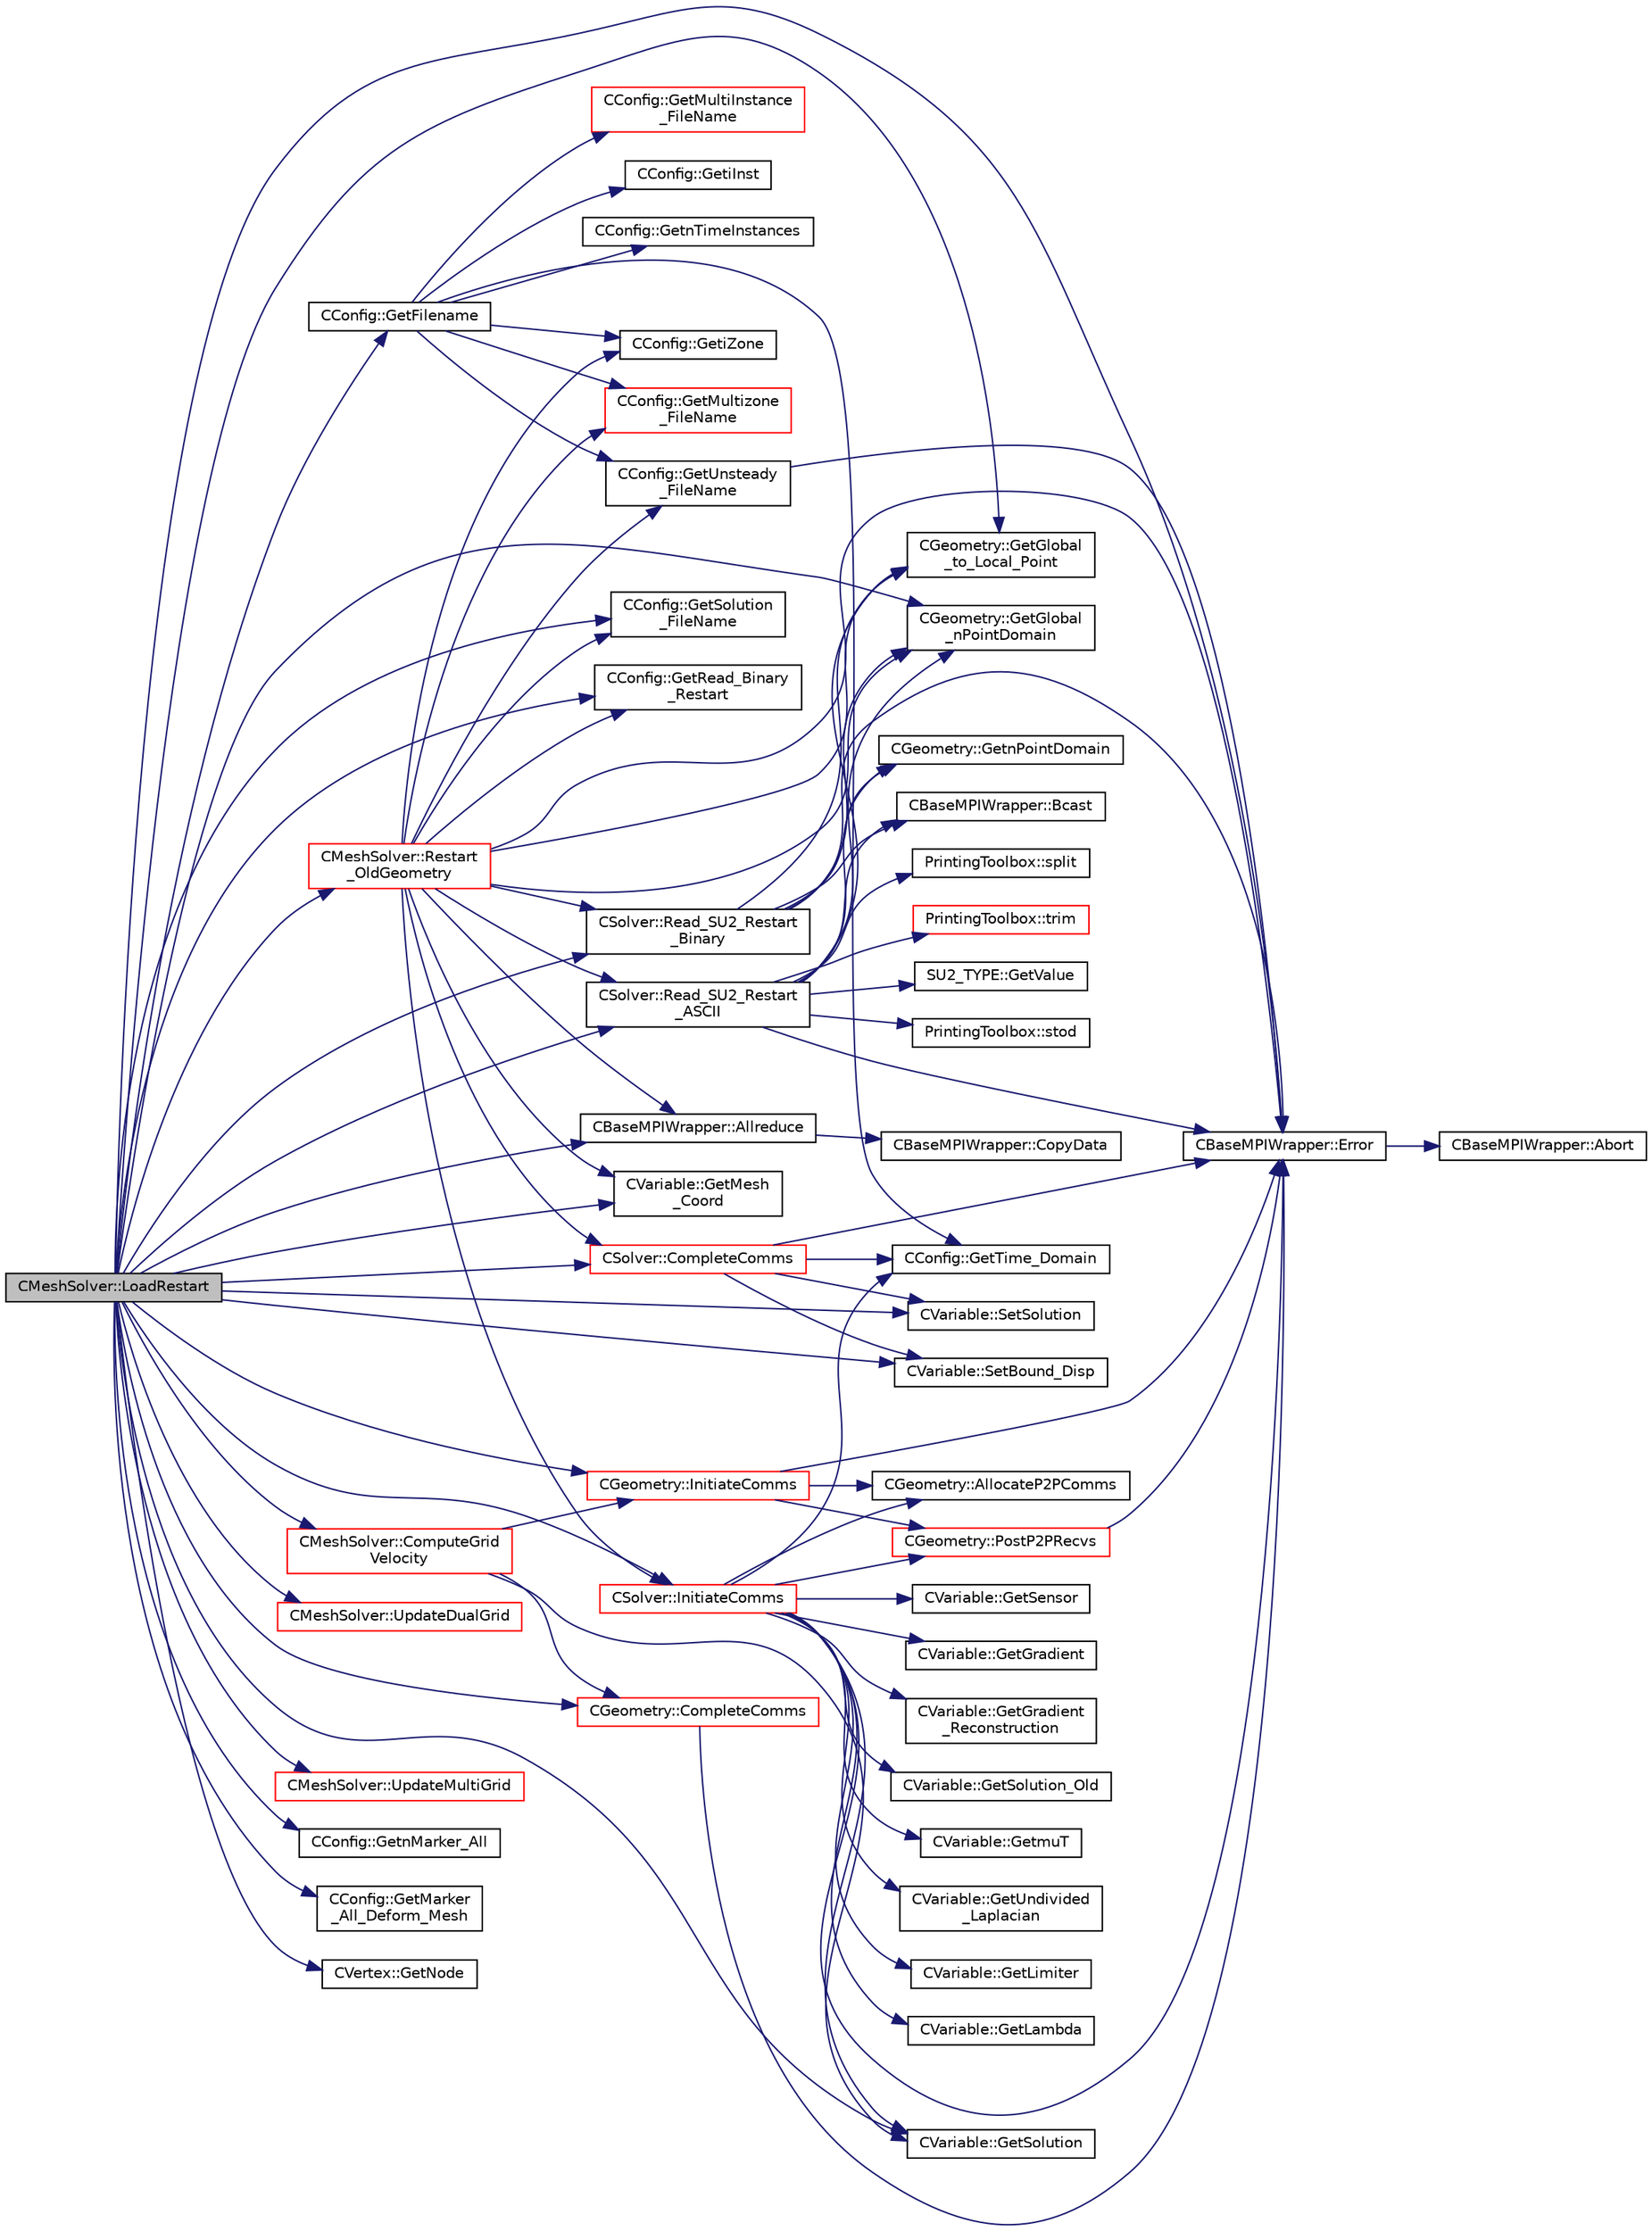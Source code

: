 digraph "CMeshSolver::LoadRestart"
{
  edge [fontname="Helvetica",fontsize="10",labelfontname="Helvetica",labelfontsize="10"];
  node [fontname="Helvetica",fontsize="10",shape=record];
  rankdir="LR";
  Node333 [label="CMeshSolver::LoadRestart",height=0.2,width=0.4,color="black", fillcolor="grey75", style="filled", fontcolor="black"];
  Node333 -> Node334 [color="midnightblue",fontsize="10",style="solid",fontname="Helvetica"];
  Node334 [label="CConfig::GetSolution\l_FileName",height=0.2,width=0.4,color="black", fillcolor="white", style="filled",URL="$class_c_config.html#a90d768708abc0f55180279efbea01485",tooltip="Get the name of the file with the solution of the flow problem. "];
  Node333 -> Node335 [color="midnightblue",fontsize="10",style="solid",fontname="Helvetica"];
  Node335 [label="CConfig::GetFilename",height=0.2,width=0.4,color="black", fillcolor="white", style="filled",URL="$class_c_config.html#a71b8b08c6c1ba23c9ba1ed687bb635dc",tooltip="Add any numbers necessary to the filename (iteration number, zone ID ...) "];
  Node335 -> Node336 [color="midnightblue",fontsize="10",style="solid",fontname="Helvetica"];
  Node336 [label="CConfig::GetMultizone\l_FileName",height=0.2,width=0.4,color="red", fillcolor="white", style="filled",URL="$class_c_config.html#af4d81fc4ec805bb4a89f3739048d8824",tooltip="Append the zone index to the restart or the solution files. "];
  Node335 -> Node339 [color="midnightblue",fontsize="10",style="solid",fontname="Helvetica"];
  Node339 [label="CConfig::GetiZone",height=0.2,width=0.4,color="black", fillcolor="white", style="filled",URL="$class_c_config.html#ac09e21f44792b38adb3f933a4426b25f",tooltip="Provides the number of varaibles. "];
  Node335 -> Node340 [color="midnightblue",fontsize="10",style="solid",fontname="Helvetica"];
  Node340 [label="CConfig::GetnTimeInstances",height=0.2,width=0.4,color="black", fillcolor="white", style="filled",URL="$class_c_config.html#a2e52fd45c8b5179c9cb3ce5fff935f11",tooltip="Retrieves the number of periodic time instances for Harmonic Balance. "];
  Node335 -> Node341 [color="midnightblue",fontsize="10",style="solid",fontname="Helvetica"];
  Node341 [label="CConfig::GetMultiInstance\l_FileName",height=0.2,width=0.4,color="red", fillcolor="white", style="filled",URL="$class_c_config.html#aa09a28009de12d84ac2e640489bc70fe",tooltip="Append the instance index to the restart or the solution files. "];
  Node335 -> Node342 [color="midnightblue",fontsize="10",style="solid",fontname="Helvetica"];
  Node342 [label="CConfig::GetiInst",height=0.2,width=0.4,color="black", fillcolor="white", style="filled",URL="$class_c_config.html#a13643de8d58ed6b848b193eae54c97e8",tooltip="Get the current instance. "];
  Node335 -> Node343 [color="midnightblue",fontsize="10",style="solid",fontname="Helvetica"];
  Node343 [label="CConfig::GetTime_Domain",height=0.2,width=0.4,color="black", fillcolor="white", style="filled",URL="$class_c_config.html#a6a11350b3c8d7577318be43cda6f7292",tooltip="Check if the multizone problem is solved for time domain. "];
  Node335 -> Node344 [color="midnightblue",fontsize="10",style="solid",fontname="Helvetica"];
  Node344 [label="CConfig::GetUnsteady\l_FileName",height=0.2,width=0.4,color="black", fillcolor="white", style="filled",URL="$class_c_config.html#a58c909cea24176adb2b2e9115fa6de7f",tooltip="Augment the input filename with the iteration number for an unsteady file. "];
  Node344 -> Node345 [color="midnightblue",fontsize="10",style="solid",fontname="Helvetica"];
  Node345 [label="CBaseMPIWrapper::Error",height=0.2,width=0.4,color="black", fillcolor="white", style="filled",URL="$class_c_base_m_p_i_wrapper.html#a04457c47629bda56704e6a8804833eeb"];
  Node345 -> Node346 [color="midnightblue",fontsize="10",style="solid",fontname="Helvetica"];
  Node346 [label="CBaseMPIWrapper::Abort",height=0.2,width=0.4,color="black", fillcolor="white", style="filled",URL="$class_c_base_m_p_i_wrapper.html#a21ef5681e2acb532d345e9bab173ef07"];
  Node333 -> Node347 [color="midnightblue",fontsize="10",style="solid",fontname="Helvetica"];
  Node347 [label="CConfig::GetRead_Binary\l_Restart",height=0.2,width=0.4,color="black", fillcolor="white", style="filled",URL="$class_c_config.html#a37f4ffc9f97f54715ea40e411e60670f",tooltip="Flag for whether binary SU2 native restart files are read. "];
  Node333 -> Node348 [color="midnightblue",fontsize="10",style="solid",fontname="Helvetica"];
  Node348 [label="CSolver::Read_SU2_Restart\l_Binary",height=0.2,width=0.4,color="black", fillcolor="white", style="filled",URL="$class_c_solver.html#a7eb29d1b014277fe6fdba3a276acc67d",tooltip="Read a native SU2 restart file in binary format. "];
  Node348 -> Node345 [color="midnightblue",fontsize="10",style="solid",fontname="Helvetica"];
  Node348 -> Node349 [color="midnightblue",fontsize="10",style="solid",fontname="Helvetica"];
  Node349 [label="CGeometry::GetnPointDomain",height=0.2,width=0.4,color="black", fillcolor="white", style="filled",URL="$class_c_geometry.html#a4fc7de3bff7b6f8c35717016d6f8fcb2",tooltip="Get number of real points (that belong to the domain). "];
  Node348 -> Node350 [color="midnightblue",fontsize="10",style="solid",fontname="Helvetica"];
  Node350 [label="CBaseMPIWrapper::Bcast",height=0.2,width=0.4,color="black", fillcolor="white", style="filled",URL="$class_c_base_m_p_i_wrapper.html#ae816a2f124ea5ae95337418462514df5"];
  Node348 -> Node351 [color="midnightblue",fontsize="10",style="solid",fontname="Helvetica"];
  Node351 [label="CGeometry::GetGlobal\l_nPointDomain",height=0.2,width=0.4,color="black", fillcolor="white", style="filled",URL="$class_c_geometry.html#a22f1fbc70d2133f1d1924cc7b56caee9",tooltip="A virtual member. "];
  Node348 -> Node352 [color="midnightblue",fontsize="10",style="solid",fontname="Helvetica"];
  Node352 [label="CGeometry::GetGlobal\l_to_Local_Point",height=0.2,width=0.4,color="black", fillcolor="white", style="filled",URL="$class_c_geometry.html#af8c9098e9da9a7c6c86d7316fe76230f",tooltip="A virtual member. "];
  Node333 -> Node353 [color="midnightblue",fontsize="10",style="solid",fontname="Helvetica"];
  Node353 [label="CSolver::Read_SU2_Restart\l_ASCII",height=0.2,width=0.4,color="black", fillcolor="white", style="filled",URL="$class_c_solver.html#ac5d5660eff53510f678a3aa122130585",tooltip="Read a native SU2 restart file in ASCII format. "];
  Node353 -> Node345 [color="midnightblue",fontsize="10",style="solid",fontname="Helvetica"];
  Node353 -> Node350 [color="midnightblue",fontsize="10",style="solid",fontname="Helvetica"];
  Node353 -> Node354 [color="midnightblue",fontsize="10",style="solid",fontname="Helvetica"];
  Node354 [label="PrintingToolbox::split",height=0.2,width=0.4,color="black", fillcolor="white", style="filled",URL="$namespace_printing_toolbox.html#abd4b09ef601c48797157b3576d4c7141"];
  Node353 -> Node355 [color="midnightblue",fontsize="10",style="solid",fontname="Helvetica"];
  Node355 [label="PrintingToolbox::trim",height=0.2,width=0.4,color="red", fillcolor="white", style="filled",URL="$namespace_printing_toolbox.html#a8d3bf1566f372942cfb12952d4fca751"];
  Node353 -> Node349 [color="midnightblue",fontsize="10",style="solid",fontname="Helvetica"];
  Node353 -> Node351 [color="midnightblue",fontsize="10",style="solid",fontname="Helvetica"];
  Node353 -> Node352 [color="midnightblue",fontsize="10",style="solid",fontname="Helvetica"];
  Node353 -> Node338 [color="midnightblue",fontsize="10",style="solid",fontname="Helvetica"];
  Node338 [label="SU2_TYPE::GetValue",height=0.2,width=0.4,color="black", fillcolor="white", style="filled",URL="$namespace_s_u2___t_y_p_e.html#a0ed43473f5a450ce028d088427bf10cb",tooltip="Get the (primitive) value of the datatype (needs to be implemented for each new type). "];
  Node353 -> Node358 [color="midnightblue",fontsize="10",style="solid",fontname="Helvetica"];
  Node358 [label="PrintingToolbox::stod",height=0.2,width=0.4,color="black", fillcolor="white", style="filled",URL="$namespace_printing_toolbox.html#a8847e43f5ff9dd98f59658edce9da4d6"];
  Node333 -> Node351 [color="midnightblue",fontsize="10",style="solid",fontname="Helvetica"];
  Node333 -> Node352 [color="midnightblue",fontsize="10",style="solid",fontname="Helvetica"];
  Node333 -> Node359 [color="midnightblue",fontsize="10",style="solid",fontname="Helvetica"];
  Node359 [label="CVariable::GetMesh\l_Coord",height=0.2,width=0.4,color="black", fillcolor="white", style="filled",URL="$class_c_variable.html#afe97b312c0685a1975a41b915f5d327a",tooltip="A virtual member. Get the value of the undeformed coordinates. "];
  Node333 -> Node360 [color="midnightblue",fontsize="10",style="solid",fontname="Helvetica"];
  Node360 [label="CVariable::SetSolution",height=0.2,width=0.4,color="black", fillcolor="white", style="filled",URL="$class_c_variable.html#a22fbbd7bc6491672843000644a05c6a5",tooltip="Set the value of the solution, all variables. "];
  Node333 -> Node361 [color="midnightblue",fontsize="10",style="solid",fontname="Helvetica"];
  Node361 [label="CBaseMPIWrapper::Allreduce",height=0.2,width=0.4,color="black", fillcolor="white", style="filled",URL="$class_c_base_m_p_i_wrapper.html#a637b6fd917a8ca91ce748ba88e0d66b6"];
  Node361 -> Node362 [color="midnightblue",fontsize="10",style="solid",fontname="Helvetica"];
  Node362 [label="CBaseMPIWrapper::CopyData",height=0.2,width=0.4,color="black", fillcolor="white", style="filled",URL="$class_c_base_m_p_i_wrapper.html#a4725cc1dd65b161b483e812a538a5e36"];
  Node333 -> Node345 [color="midnightblue",fontsize="10",style="solid",fontname="Helvetica"];
  Node333 -> Node363 [color="midnightblue",fontsize="10",style="solid",fontname="Helvetica"];
  Node363 [label="CSolver::InitiateComms",height=0.2,width=0.4,color="red", fillcolor="white", style="filled",URL="$class_c_solver.html#a68ef94bc50683bd1f1d750b4a8cb7351",tooltip="Routine to load a solver quantity into the data structures for MPI point-to-point communication and t..."];
  Node363 -> Node343 [color="midnightblue",fontsize="10",style="solid",fontname="Helvetica"];
  Node363 -> Node345 [color="midnightblue",fontsize="10",style="solid",fontname="Helvetica"];
  Node363 -> Node364 [color="midnightblue",fontsize="10",style="solid",fontname="Helvetica"];
  Node364 [label="CGeometry::AllocateP2PComms",height=0.2,width=0.4,color="black", fillcolor="white", style="filled",URL="$class_c_geometry.html#ab8d78a9f4017431b7542e154f58a7e63",tooltip="Routine to allocate buffers for point-to-point MPI communications. Also called to dynamically realloc..."];
  Node363 -> Node365 [color="midnightblue",fontsize="10",style="solid",fontname="Helvetica"];
  Node365 [label="CGeometry::PostP2PRecvs",height=0.2,width=0.4,color="red", fillcolor="white", style="filled",URL="$class_c_geometry.html#a35dd847b43dad069e3d73e376a0f32fb",tooltip="Routine to launch non-blocking recvs only for all point-to-point communication with neighboring parti..."];
  Node365 -> Node345 [color="midnightblue",fontsize="10",style="solid",fontname="Helvetica"];
  Node363 -> Node367 [color="midnightblue",fontsize="10",style="solid",fontname="Helvetica"];
  Node367 [label="CVariable::GetSolution",height=0.2,width=0.4,color="black", fillcolor="white", style="filled",URL="$class_c_variable.html#a261483e39c23c1de7cb9aea7e917c121",tooltip="Get the solution. "];
  Node363 -> Node368 [color="midnightblue",fontsize="10",style="solid",fontname="Helvetica"];
  Node368 [label="CVariable::GetSolution_Old",height=0.2,width=0.4,color="black", fillcolor="white", style="filled",URL="$class_c_variable.html#a70a9df6b6cc631f9c3b9a3ef7b3ecfe4",tooltip="Get the old solution of the problem (Runge-Kutta method) "];
  Node363 -> Node369 [color="midnightblue",fontsize="10",style="solid",fontname="Helvetica"];
  Node369 [label="CVariable::GetmuT",height=0.2,width=0.4,color="black", fillcolor="white", style="filled",URL="$class_c_variable.html#ad35ee29420764dda0bbb574f7a7253e7",tooltip="Get the value of the eddy viscosity. "];
  Node363 -> Node370 [color="midnightblue",fontsize="10",style="solid",fontname="Helvetica"];
  Node370 [label="CVariable::GetUndivided\l_Laplacian",height=0.2,width=0.4,color="black", fillcolor="white", style="filled",URL="$class_c_variable.html#a1dd90f7826e65b6b9fe15becaf82b1af",tooltip="Get the undivided laplacian of the solution. "];
  Node363 -> Node371 [color="midnightblue",fontsize="10",style="solid",fontname="Helvetica"];
  Node371 [label="CVariable::GetLimiter",height=0.2,width=0.4,color="black", fillcolor="white", style="filled",URL="$class_c_variable.html#a9575966f5c250fca5f6c6ff4f2dd7558",tooltip="Get the value of the slope limiter. "];
  Node363 -> Node372 [color="midnightblue",fontsize="10",style="solid",fontname="Helvetica"];
  Node372 [label="CVariable::GetLambda",height=0.2,width=0.4,color="black", fillcolor="white", style="filled",URL="$class_c_variable.html#af0b6afbd2666eab791d902f50fc3e869",tooltip="Get the value of the spectral radius. "];
  Node363 -> Node373 [color="midnightblue",fontsize="10",style="solid",fontname="Helvetica"];
  Node373 [label="CVariable::GetSensor",height=0.2,width=0.4,color="black", fillcolor="white", style="filled",URL="$class_c_variable.html#afec545423f883bcd961ac9f1e5d18dd2",tooltip="Get the pressure sensor. "];
  Node363 -> Node374 [color="midnightblue",fontsize="10",style="solid",fontname="Helvetica"];
  Node374 [label="CVariable::GetGradient",height=0.2,width=0.4,color="black", fillcolor="white", style="filled",URL="$class_c_variable.html#a7b58da4a928d622e7c2d4b4db047769d",tooltip="Get the value of the solution gradient. "];
  Node363 -> Node375 [color="midnightblue",fontsize="10",style="solid",fontname="Helvetica"];
  Node375 [label="CVariable::GetGradient\l_Reconstruction",height=0.2,width=0.4,color="black", fillcolor="white", style="filled",URL="$class_c_variable.html#a977f02338e95faf16da03dceb858d21b",tooltip="Get the value of the primitive gradient for MUSCL reconstruction. "];
  Node333 -> Node390 [color="midnightblue",fontsize="10",style="solid",fontname="Helvetica"];
  Node390 [label="CSolver::CompleteComms",height=0.2,width=0.4,color="red", fillcolor="white", style="filled",URL="$class_c_solver.html#a8d3046ad54e177f0705a2bff99c1cf16",tooltip="Routine to complete the set of non-blocking communications launched by InitiateComms() and unpacking ..."];
  Node390 -> Node360 [color="midnightblue",fontsize="10",style="solid",fontname="Helvetica"];
  Node390 -> Node343 [color="midnightblue",fontsize="10",style="solid",fontname="Helvetica"];
  Node390 -> Node410 [color="midnightblue",fontsize="10",style="solid",fontname="Helvetica"];
  Node410 [label="CVariable::SetBound_Disp",height=0.2,width=0.4,color="black", fillcolor="white", style="filled",URL="$class_c_variable.html#a840431a0403b4bddd0a99dbfdf365795",tooltip="A virtual member. Set the boundary displacement. "];
  Node390 -> Node345 [color="midnightblue",fontsize="10",style="solid",fontname="Helvetica"];
  Node333 -> Node413 [color="midnightblue",fontsize="10",style="solid",fontname="Helvetica"];
  Node413 [label="CGeometry::InitiateComms",height=0.2,width=0.4,color="red", fillcolor="white", style="filled",URL="$class_c_geometry.html#aade184b0616ad6d83a721f1b17473df3",tooltip="Routine to load a geometric quantity into the data structures for MPI point-to-point communication an..."];
  Node413 -> Node345 [color="midnightblue",fontsize="10",style="solid",fontname="Helvetica"];
  Node413 -> Node364 [color="midnightblue",fontsize="10",style="solid",fontname="Helvetica"];
  Node413 -> Node365 [color="midnightblue",fontsize="10",style="solid",fontname="Helvetica"];
  Node333 -> Node421 [color="midnightblue",fontsize="10",style="solid",fontname="Helvetica"];
  Node421 [label="CGeometry::CompleteComms",height=0.2,width=0.4,color="red", fillcolor="white", style="filled",URL="$class_c_geometry.html#a18d2f0e3a00218eef232cd75029bc53e",tooltip="Routine to complete the set of non-blocking communications launched by InitiateComms() and unpacking ..."];
  Node421 -> Node345 [color="midnightblue",fontsize="10",style="solid",fontname="Helvetica"];
  Node333 -> Node426 [color="midnightblue",fontsize="10",style="solid",fontname="Helvetica"];
  Node426 [label="CMeshSolver::UpdateDualGrid",height=0.2,width=0.4,color="red", fillcolor="white", style="filled",URL="$class_c_mesh_solver.html#a11a91e2f01e24f72a983321dbe6fb5a0",tooltip="Update the dual grid after the grid movement (edges and control volumes). "];
  Node333 -> Node431 [color="midnightblue",fontsize="10",style="solid",fontname="Helvetica"];
  Node431 [label="CMeshSolver::Restart\l_OldGeometry",height=0.2,width=0.4,color="red", fillcolor="white", style="filled",URL="$class_c_mesh_solver.html#a574b9ed9e35690629a7c706e8e0c32e7",tooltip="Load the geometries at the previous time states n and nM1. "];
  Node431 -> Node339 [color="midnightblue",fontsize="10",style="solid",fontname="Helvetica"];
  Node431 -> Node334 [color="midnightblue",fontsize="10",style="solid",fontname="Helvetica"];
  Node431 -> Node336 [color="midnightblue",fontsize="10",style="solid",fontname="Helvetica"];
  Node431 -> Node344 [color="midnightblue",fontsize="10",style="solid",fontname="Helvetica"];
  Node431 -> Node347 [color="midnightblue",fontsize="10",style="solid",fontname="Helvetica"];
  Node431 -> Node348 [color="midnightblue",fontsize="10",style="solid",fontname="Helvetica"];
  Node431 -> Node353 [color="midnightblue",fontsize="10",style="solid",fontname="Helvetica"];
  Node431 -> Node351 [color="midnightblue",fontsize="10",style="solid",fontname="Helvetica"];
  Node431 -> Node352 [color="midnightblue",fontsize="10",style="solid",fontname="Helvetica"];
  Node431 -> Node359 [color="midnightblue",fontsize="10",style="solid",fontname="Helvetica"];
  Node431 -> Node361 [color="midnightblue",fontsize="10",style="solid",fontname="Helvetica"];
  Node431 -> Node345 [color="midnightblue",fontsize="10",style="solid",fontname="Helvetica"];
  Node431 -> Node363 [color="midnightblue",fontsize="10",style="solid",fontname="Helvetica"];
  Node431 -> Node390 [color="midnightblue",fontsize="10",style="solid",fontname="Helvetica"];
  Node333 -> Node434 [color="midnightblue",fontsize="10",style="solid",fontname="Helvetica"];
  Node434 [label="CMeshSolver::ComputeGrid\lVelocity",height=0.2,width=0.4,color="red", fillcolor="white", style="filled",URL="$class_c_mesh_solver.html#af8ed30c05a9adae36d8b41a88a53a448",tooltip="Compute the grid velocity form the displacements of the mesh. "];
  Node434 -> Node367 [color="midnightblue",fontsize="10",style="solid",fontname="Helvetica"];
  Node434 -> Node413 [color="midnightblue",fontsize="10",style="solid",fontname="Helvetica"];
  Node434 -> Node421 [color="midnightblue",fontsize="10",style="solid",fontname="Helvetica"];
  Node333 -> Node437 [color="midnightblue",fontsize="10",style="solid",fontname="Helvetica"];
  Node437 [label="CMeshSolver::UpdateMultiGrid",height=0.2,width=0.4,color="red", fillcolor="white", style="filled",URL="$class_c_mesh_solver.html#aa28d79f589d8dcdde83879f10adeed35",tooltip="Update the coarse multigrid levels after the grid movement. "];
  Node333 -> Node440 [color="midnightblue",fontsize="10",style="solid",fontname="Helvetica"];
  Node440 [label="CConfig::GetnMarker_All",height=0.2,width=0.4,color="black", fillcolor="white", style="filled",URL="$class_c_config.html#a300c4884edfc0c2acf395036439004f4",tooltip="Get the total number of boundary markers including send/receive domains. "];
  Node333 -> Node441 [color="midnightblue",fontsize="10",style="solid",fontname="Helvetica"];
  Node441 [label="CConfig::GetMarker\l_All_Deform_Mesh",height=0.2,width=0.4,color="black", fillcolor="white", style="filled",URL="$class_c_config.html#ae158ca2478224ffaf11569b0143e8a10",tooltip="Get whether marker val_marker is a DEFORM_MESH marker. "];
  Node333 -> Node442 [color="midnightblue",fontsize="10",style="solid",fontname="Helvetica"];
  Node442 [label="CVertex::GetNode",height=0.2,width=0.4,color="black", fillcolor="white", style="filled",URL="$class_c_vertex.html#a95c513bf927464157ed96b6c79779a1f",tooltip="Get the node of the vertex. "];
  Node333 -> Node367 [color="midnightblue",fontsize="10",style="solid",fontname="Helvetica"];
  Node333 -> Node410 [color="midnightblue",fontsize="10",style="solid",fontname="Helvetica"];
}
